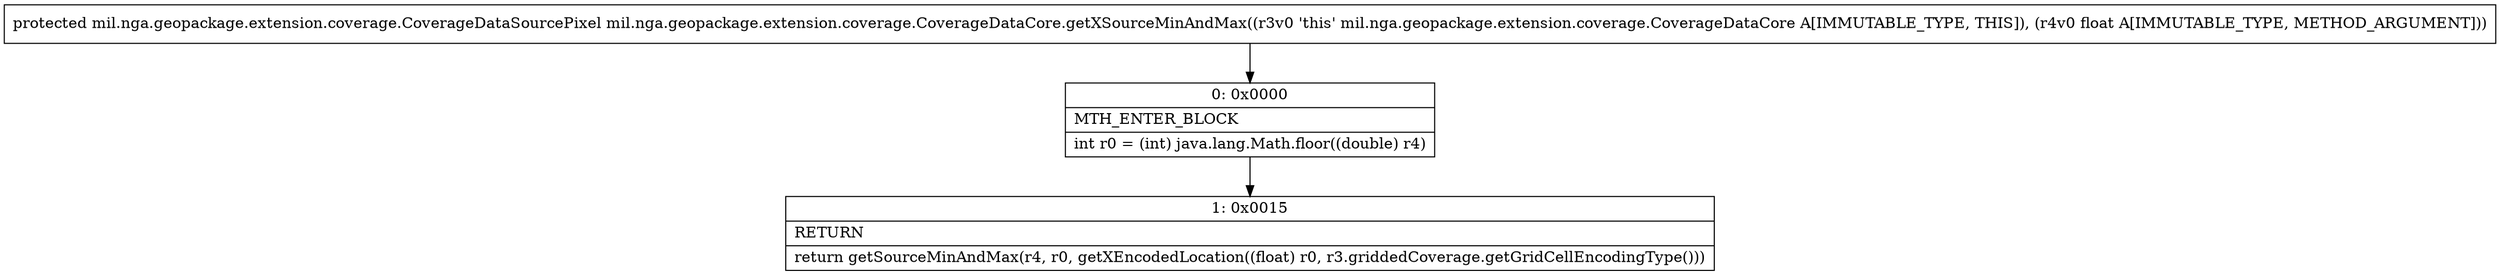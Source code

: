digraph "CFG formil.nga.geopackage.extension.coverage.CoverageDataCore.getXSourceMinAndMax(F)Lmil\/nga\/geopackage\/extension\/coverage\/CoverageDataSourcePixel;" {
Node_0 [shape=record,label="{0\:\ 0x0000|MTH_ENTER_BLOCK\l|int r0 = (int) java.lang.Math.floor((double) r4)\l}"];
Node_1 [shape=record,label="{1\:\ 0x0015|RETURN\l|return getSourceMinAndMax(r4, r0, getXEncodedLocation((float) r0, r3.griddedCoverage.getGridCellEncodingType()))\l}"];
MethodNode[shape=record,label="{protected mil.nga.geopackage.extension.coverage.CoverageDataSourcePixel mil.nga.geopackage.extension.coverage.CoverageDataCore.getXSourceMinAndMax((r3v0 'this' mil.nga.geopackage.extension.coverage.CoverageDataCore A[IMMUTABLE_TYPE, THIS]), (r4v0 float A[IMMUTABLE_TYPE, METHOD_ARGUMENT])) }"];
MethodNode -> Node_0;
Node_0 -> Node_1;
}

